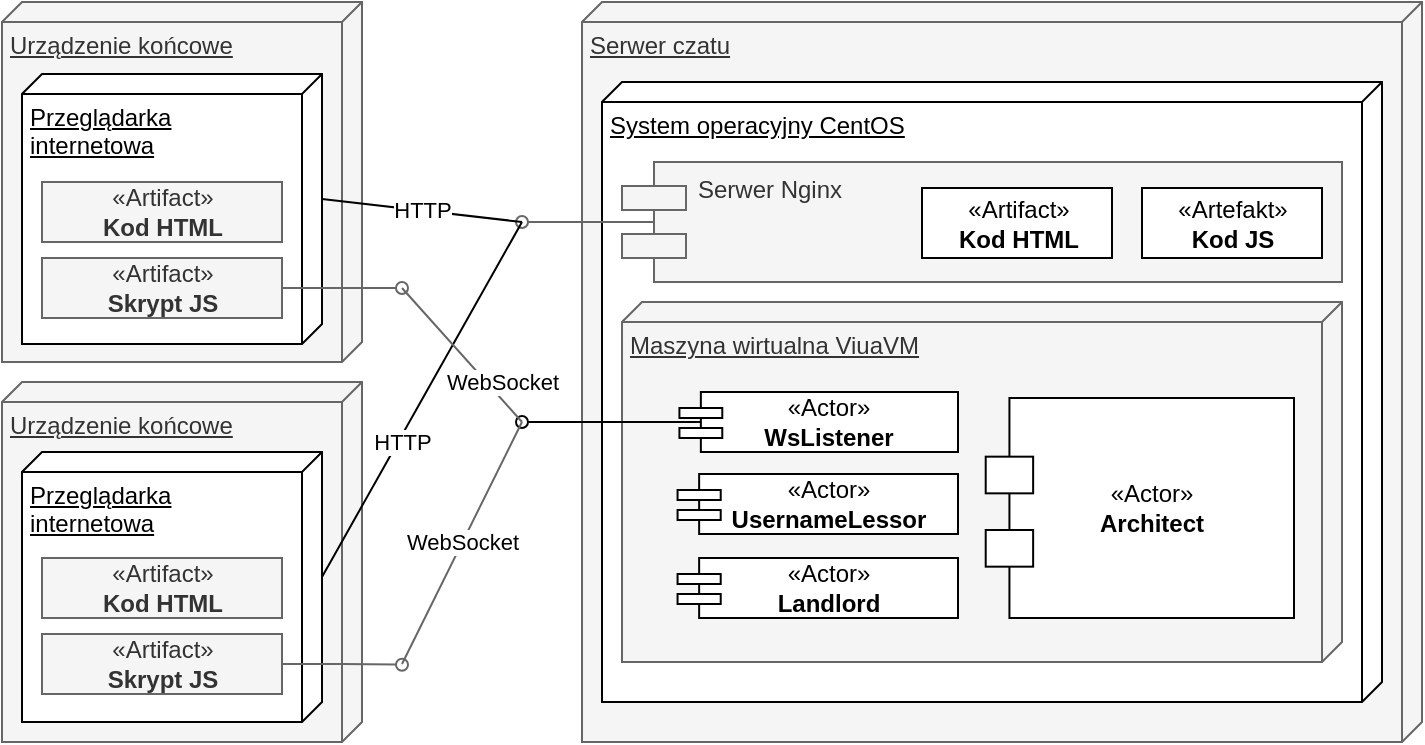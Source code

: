 <mxfile version="10.7.1" type="device"><diagram id="iaqBVW3iNcQMTJwPy3Ou" name="Strona-1"><mxGraphModel dx="824" dy="506" grid="1" gridSize="10" guides="1" tooltips="1" connect="1" arrows="1" fold="1" page="1" pageScale="1" pageWidth="1169" pageHeight="827" math="0" shadow="0"><root><mxCell id="0"/><mxCell id="1" parent="0"/><mxCell id="oL9Sbf3Ak22kqnloBVSA-1" value="Serwer czatu" style="verticalAlign=top;align=left;spacingTop=8;spacingLeft=2;spacingRight=12;shape=cube;size=10;direction=south;fontStyle=4;html=1;fillColor=#f5f5f5;strokeColor=#666666;fontColor=#333333;" parent="1" vertex="1"><mxGeometry x="410" y="70" width="420" height="370" as="geometry"/></mxCell><mxCell id="oL9Sbf3Ak22kqnloBVSA-2" value="Urządzenie końcowe" style="verticalAlign=top;align=left;spacingTop=8;spacingLeft=2;spacingRight=12;shape=cube;size=10;direction=south;fontStyle=4;html=1;fillColor=#f5f5f5;strokeColor=#666666;fontColor=#333333;" parent="1" vertex="1"><mxGeometry x="120" y="70" width="180" height="180" as="geometry"/></mxCell><mxCell id="oL9Sbf3Ak22kqnloBVSA-4" value="System operacyjny CentOS" style="verticalAlign=top;align=left;spacingTop=8;spacingLeft=2;spacingRight=12;shape=cube;size=10;direction=south;fontStyle=4;html=1;" parent="1" vertex="1"><mxGeometry x="420" y="110" width="390" height="310" as="geometry"/></mxCell><mxCell id="oL9Sbf3Ak22kqnloBVSA-5" value="Maszyna wirtualna ViuaVM" style="verticalAlign=top;align=left;spacingTop=8;spacingLeft=2;spacingRight=12;shape=cube;size=10;direction=south;fontStyle=4;html=1;fillColor=#f5f5f5;strokeColor=#666666;fontColor=#333333;" parent="1" vertex="1"><mxGeometry x="430" y="220" width="360" height="180" as="geometry"/></mxCell><mxCell id="oL9Sbf3Ak22kqnloBVSA-41" style="edgeStyle=orthogonalEdgeStyle;rounded=0;orthogonalLoop=1;jettySize=auto;html=1;endArrow=oval;endFill=0;fillColor=#f5f5f5;strokeColor=#666666;" parent="1" edge="1"><mxGeometry relative="1" as="geometry"><mxPoint x="380" y="180" as="targetPoint"/><mxPoint x="447" y="180" as="sourcePoint"/></mxGeometry></mxCell><mxCell id="oL9Sbf3Ak22kqnloBVSA-6" value="Serwer Nginx" style="shape=component;align=left;spacingLeft=36;fillColor=#f5f5f5;strokeColor=#666666;fontColor=#333333;verticalAlign=top;" parent="1" vertex="1"><mxGeometry x="430" y="150" width="360" height="60" as="geometry"/></mxCell><mxCell id="oL9Sbf3Ak22kqnloBVSA-7" value="«Artifact»&lt;br&gt;&lt;b&gt;Kod HTML&lt;/b&gt;" style="html=1;" parent="1" vertex="1"><mxGeometry x="580" y="163" width="95" height="35" as="geometry"/></mxCell><mxCell id="oL9Sbf3Ak22kqnloBVSA-8" value="«Artefakt»&lt;br&gt;&lt;b&gt;Kod JS&lt;/b&gt;" style="html=1;" parent="1" vertex="1"><mxGeometry x="690" y="163" width="90" height="35" as="geometry"/></mxCell><mxCell id="oL9Sbf3Ak22kqnloBVSA-14" value="sds" style="group;verticalAlign=middle;" parent="1" vertex="1" connectable="0"><mxGeometry x="600" y="268" width="166" height="110" as="geometry"/></mxCell><mxCell id="oL9Sbf3Ak22kqnloBVSA-11" value="&lt;div style=&quot;text-align: center&quot;&gt;&lt;span&gt;«Actor»&lt;/span&gt;&lt;br&gt;&lt;b&gt;Architect&lt;/b&gt;&lt;/div&gt;&lt;div style=&quot;text-align: center&quot;&gt;&lt;/div&gt;" style="rounded=0;whiteSpace=wrap;html=1;align=center;" parent="oL9Sbf3Ak22kqnloBVSA-14" vertex="1"><mxGeometry x="23.714" width="142.286" height="110" as="geometry"/></mxCell><mxCell id="oL9Sbf3Ak22kqnloBVSA-12" value="" style="rounded=0;whiteSpace=wrap;html=1;align=left;" parent="oL9Sbf3Ak22kqnloBVSA-14" vertex="1"><mxGeometry x="11.857" y="29.333" width="23.714" height="18.333" as="geometry"/></mxCell><mxCell id="oL9Sbf3Ak22kqnloBVSA-13" value="" style="rounded=0;whiteSpace=wrap;html=1;align=left;" parent="oL9Sbf3Ak22kqnloBVSA-14" vertex="1"><mxGeometry x="11.857" y="66.0" width="23.714" height="18.333" as="geometry"/></mxCell><mxCell id="oL9Sbf3Ak22kqnloBVSA-16" value="sds" style="group;verticalAlign=middle;" parent="1" vertex="1" connectable="0"><mxGeometry x="448" y="265" width="150" height="30" as="geometry"/></mxCell><mxCell id="oL9Sbf3Ak22kqnloBVSA-17" value="&lt;div style=&quot;text-align: center&quot;&gt;&lt;span&gt;«Actor»&lt;/span&gt;&lt;br&gt;&lt;b&gt;WsListener&lt;/b&gt;&lt;/div&gt;&lt;div style=&quot;text-align: center&quot;&gt;&lt;/div&gt;" style="rounded=0;whiteSpace=wrap;html=1;align=center;" parent="oL9Sbf3Ak22kqnloBVSA-16" vertex="1"><mxGeometry x="21.429" width="128.571" height="30" as="geometry"/></mxCell><mxCell id="oL9Sbf3Ak22kqnloBVSA-18" value="" style="rounded=0;whiteSpace=wrap;html=1;align=left;" parent="oL9Sbf3Ak22kqnloBVSA-16" vertex="1"><mxGeometry x="10.714" y="8" width="21.429" height="5" as="geometry"/></mxCell><mxCell id="oL9Sbf3Ak22kqnloBVSA-19" value="" style="rounded=0;whiteSpace=wrap;html=1;align=left;" parent="oL9Sbf3Ak22kqnloBVSA-16" vertex="1"><mxGeometry x="10.714" y="18" width="21.429" height="5" as="geometry"/></mxCell><mxCell id="oL9Sbf3Ak22kqnloBVSA-21" value="sds" style="group;verticalAlign=middle;" parent="1" vertex="1" connectable="0"><mxGeometry x="447" y="348" width="151" height="30" as="geometry"/></mxCell><mxCell id="oL9Sbf3Ak22kqnloBVSA-22" value="&lt;div style=&quot;text-align: center&quot;&gt;&lt;span&gt;«Actor»&lt;/span&gt;&lt;br&gt;&lt;b&gt;Landlord&lt;/b&gt;&lt;/div&gt;&lt;div style=&quot;text-align: center&quot;&gt;&lt;/div&gt;" style="rounded=0;whiteSpace=wrap;html=1;align=center;" parent="oL9Sbf3Ak22kqnloBVSA-21" vertex="1"><mxGeometry x="21.571" width="129.429" height="30" as="geometry"/></mxCell><mxCell id="oL9Sbf3Ak22kqnloBVSA-23" value="" style="rounded=0;whiteSpace=wrap;html=1;align=left;" parent="oL9Sbf3Ak22kqnloBVSA-21" vertex="1"><mxGeometry x="10.786" y="8" width="21.571" height="5" as="geometry"/></mxCell><mxCell id="oL9Sbf3Ak22kqnloBVSA-24" value="" style="rounded=0;whiteSpace=wrap;html=1;align=left;" parent="oL9Sbf3Ak22kqnloBVSA-21" vertex="1"><mxGeometry x="10.786" y="18" width="21.571" height="5" as="geometry"/></mxCell><mxCell id="oL9Sbf3Ak22kqnloBVSA-25" value="sds" style="group;verticalAlign=middle;" parent="1" vertex="1" connectable="0"><mxGeometry x="447" y="306" width="151" height="30" as="geometry"/></mxCell><mxCell id="oL9Sbf3Ak22kqnloBVSA-26" value="&lt;div style=&quot;text-align: center&quot;&gt;&lt;span&gt;«Actor»&lt;/span&gt;&lt;br&gt;&lt;b&gt;UsernameLessor&lt;/b&gt;&lt;/div&gt;&lt;div style=&quot;text-align: center&quot;&gt;&lt;/div&gt;" style="rounded=0;whiteSpace=wrap;html=1;align=center;" parent="oL9Sbf3Ak22kqnloBVSA-25" vertex="1"><mxGeometry x="21.571" width="129.429" height="30" as="geometry"/></mxCell><mxCell id="oL9Sbf3Ak22kqnloBVSA-27" value="" style="rounded=0;whiteSpace=wrap;html=1;align=left;" parent="oL9Sbf3Ak22kqnloBVSA-25" vertex="1"><mxGeometry x="10.786" y="8" width="21.571" height="5" as="geometry"/></mxCell><mxCell id="oL9Sbf3Ak22kqnloBVSA-28" value="" style="rounded=0;whiteSpace=wrap;html=1;align=left;" parent="oL9Sbf3Ak22kqnloBVSA-25" vertex="1"><mxGeometry x="10.786" y="18.0" width="21.571" height="5" as="geometry"/></mxCell><mxCell id="oL9Sbf3Ak22kqnloBVSA-40" style="edgeStyle=orthogonalEdgeStyle;rounded=0;orthogonalLoop=1;jettySize=auto;html=1;endArrow=oval;endFill=0;" parent="1" source="oL9Sbf3Ak22kqnloBVSA-17" edge="1"><mxGeometry relative="1" as="geometry"><mxPoint x="380" y="280" as="targetPoint"/></mxGeometry></mxCell><mxCell id="oL9Sbf3Ak22kqnloBVSA-42" value="Urządzenie końcowe" style="verticalAlign=top;align=left;spacingTop=8;spacingLeft=2;spacingRight=12;shape=cube;size=10;direction=south;fontStyle=4;html=1;fillColor=#f5f5f5;strokeColor=#666666;fontColor=#333333;" parent="1" vertex="1"><mxGeometry x="120" y="260" width="180" height="180" as="geometry"/></mxCell><mxCell id="oL9Sbf3Ak22kqnloBVSA-50" value="HTTP" style="rounded=0;orthogonalLoop=1;jettySize=auto;html=1;exitX=0;exitY=0;exitDx=62.5;exitDy=0;exitPerimeter=0;endArrow=none;endFill=0;" parent="1" source="oL9Sbf3Ak22kqnloBVSA-43" edge="1"><mxGeometry relative="1" as="geometry"><mxPoint x="380" y="180" as="targetPoint"/></mxGeometry></mxCell><mxCell id="oL9Sbf3Ak22kqnloBVSA-43" value="Przeglądarka&lt;br&gt;internetowa" style="verticalAlign=top;align=left;spacingTop=8;spacingLeft=2;spacingRight=12;shape=cube;size=10;direction=south;fontStyle=4;html=1;" parent="1" vertex="1"><mxGeometry x="130" y="106" width="150" height="135" as="geometry"/></mxCell><mxCell id="oL9Sbf3Ak22kqnloBVSA-51" value="HTTP" style="edgeStyle=none;rounded=0;orthogonalLoop=1;jettySize=auto;html=1;exitX=0;exitY=0;exitDx=62.5;exitDy=0;exitPerimeter=0;endArrow=none;endFill=0;" parent="1" source="oL9Sbf3Ak22kqnloBVSA-44" edge="1"><mxGeometry x="-0.231" y="-2" relative="1" as="geometry"><mxPoint x="380" y="180" as="targetPoint"/><mxPoint as="offset"/></mxGeometry></mxCell><mxCell id="oL9Sbf3Ak22kqnloBVSA-44" value="Przeglądarka&lt;br&gt;internetowa" style="verticalAlign=top;align=left;spacingTop=8;spacingLeft=2;spacingRight=12;shape=cube;size=10;direction=south;fontStyle=4;html=1;" parent="1" vertex="1"><mxGeometry x="130" y="295" width="150" height="135" as="geometry"/></mxCell><mxCell id="oL9Sbf3Ak22kqnloBVSA-45" value="«Artifact»&lt;br&gt;&lt;b&gt;Kod HTML&lt;/b&gt;" style="html=1;fillColor=#f5f5f5;strokeColor=#666666;fontColor=#333333;" parent="1" vertex="1"><mxGeometry x="140" y="160" width="120" height="30" as="geometry"/></mxCell><mxCell id="oL9Sbf3Ak22kqnloBVSA-54" style="edgeStyle=orthogonalEdgeStyle;rounded=0;orthogonalLoop=1;jettySize=auto;html=1;exitX=1;exitY=0.5;exitDx=0;exitDy=0;endArrow=oval;endFill=0;fillColor=#f5f5f5;strokeColor=#666666;" parent="1" source="oL9Sbf3Ak22kqnloBVSA-47" edge="1"><mxGeometry relative="1" as="geometry"><mxPoint x="320" y="213" as="targetPoint"/></mxGeometry></mxCell><mxCell id="oL9Sbf3Ak22kqnloBVSA-47" value="«Artifact»&lt;br&gt;&lt;b&gt;Skrypt JS&lt;/b&gt;" style="html=1;fillColor=#f5f5f5;strokeColor=#666666;fontColor=#333333;" parent="1" vertex="1"><mxGeometry x="140" y="198" width="120" height="30" as="geometry"/></mxCell><mxCell id="oL9Sbf3Ak22kqnloBVSA-48" value="«Artifact»&lt;br&gt;&lt;b&gt;Kod HTML&lt;/b&gt;" style="html=1;fillColor=#f5f5f5;strokeColor=#666666;fontColor=#333333;" parent="1" vertex="1"><mxGeometry x="140" y="348" width="120" height="30" as="geometry"/></mxCell><mxCell id="oL9Sbf3Ak22kqnloBVSA-55" style="edgeStyle=orthogonalEdgeStyle;rounded=0;orthogonalLoop=1;jettySize=auto;html=1;exitX=1;exitY=0.5;exitDx=0;exitDy=0;endArrow=oval;endFill=0;fillColor=#f5f5f5;strokeColor=#666666;" parent="1" source="oL9Sbf3Ak22kqnloBVSA-49" edge="1"><mxGeometry relative="1" as="geometry"><mxPoint x="320" y="401.345" as="targetPoint"/></mxGeometry></mxCell><mxCell id="oL9Sbf3Ak22kqnloBVSA-49" value="«Artifact»&lt;br&gt;&lt;b&gt;Skrypt JS&lt;/b&gt;" style="html=1;fillColor=#f5f5f5;strokeColor=#666666;fontColor=#333333;" parent="1" vertex="1"><mxGeometry x="140" y="386" width="120" height="30" as="geometry"/></mxCell><mxCell id="oL9Sbf3Ak22kqnloBVSA-59" value="WebSocket" style="rounded=0;orthogonalLoop=1;jettySize=auto;html=1;endArrow=none;endFill=0;fillColor=#f5f5f5;strokeColor=#666666;" parent="1" edge="1"><mxGeometry relative="1" as="geometry"><mxPoint x="320" y="401" as="targetPoint"/><mxPoint x="380" y="280" as="sourcePoint"/></mxGeometry></mxCell><mxCell id="oL9Sbf3Ak22kqnloBVSA-58" value="WebSocket" style="rounded=0;orthogonalLoop=1;jettySize=auto;html=1;endArrow=none;endFill=0;fillColor=#f5f5f5;strokeColor=#666666;" parent="1" edge="1"><mxGeometry x="-0.52" y="-6" relative="1" as="geometry"><mxPoint x="320" y="213" as="targetPoint"/><mxPoint x="380" y="280" as="sourcePoint"/><mxPoint as="offset"/></mxGeometry></mxCell></root></mxGraphModel></diagram></mxfile>